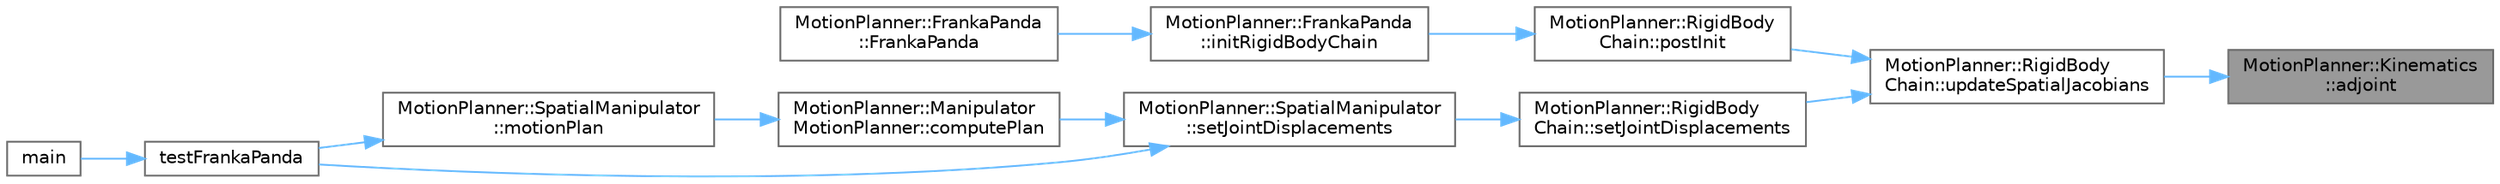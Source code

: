 digraph "MotionPlanner::Kinematics::adjoint"
{
 // LATEX_PDF_SIZE
  bgcolor="transparent";
  edge [fontname=Helvetica,fontsize=10,labelfontname=Helvetica,labelfontsize=10];
  node [fontname=Helvetica,fontsize=10,shape=box,height=0.2,width=0.4];
  rankdir="RL";
  Node1 [label="MotionPlanner::Kinematics\l::adjoint",height=0.2,width=0.4,color="gray40", fillcolor="grey60", style="filled", fontcolor="black",tooltip=" "];
  Node1 -> Node2 [dir="back",color="steelblue1",style="solid"];
  Node2 [label="MotionPlanner::RigidBody\lChain::updateSpatialJacobians",height=0.2,width=0.4,color="grey40", fillcolor="white", style="filled",URL="$class_motion_planner_1_1_rigid_body_chain.html#aed9df3426edd5ea9eedbe26883954074",tooltip=" "];
  Node2 -> Node3 [dir="back",color="steelblue1",style="solid"];
  Node3 [label="MotionPlanner::RigidBody\lChain::postInit",height=0.2,width=0.4,color="grey40", fillcolor="white", style="filled",URL="$class_motion_planner_1_1_rigid_body_chain.html#a8b28ad053be712328c6b9499dc7c5e89",tooltip=" "];
  Node3 -> Node4 [dir="back",color="steelblue1",style="solid"];
  Node4 [label="MotionPlanner::FrankaPanda\l::initRigidBodyChain",height=0.2,width=0.4,color="grey40", fillcolor="white", style="filled",URL="$class_motion_planner_1_1_franka_panda.html#ad484e778a7dc5083378654a7c3762f79",tooltip=" "];
  Node4 -> Node5 [dir="back",color="steelblue1",style="solid"];
  Node5 [label="MotionPlanner::FrankaPanda\l::FrankaPanda",height=0.2,width=0.4,color="grey40", fillcolor="white", style="filled",URL="$class_motion_planner_1_1_franka_panda.html#abc2d8d43ffbe81ae1799c848575ace18",tooltip=" "];
  Node2 -> Node6 [dir="back",color="steelblue1",style="solid"];
  Node6 [label="MotionPlanner::RigidBody\lChain::setJointDisplacements",height=0.2,width=0.4,color="grey40", fillcolor="white", style="filled",URL="$class_motion_planner_1_1_rigid_body_chain.html#ae2ff7178e007e96bec2a0ece13562178",tooltip=" "];
  Node6 -> Node7 [dir="back",color="steelblue1",style="solid"];
  Node7 [label="MotionPlanner::SpatialManipulator\l::setJointDisplacements",height=0.2,width=0.4,color="grey40", fillcolor="white", style="filled",URL="$class_motion_planner_1_1_spatial_manipulator.html#a5119faa935bc11dc513a5cf8897730a6",tooltip=" "];
  Node7 -> Node8 [dir="back",color="steelblue1",style="solid"];
  Node8 [label="MotionPlanner::Manipulator\lMotionPlanner::computePlan",height=0.2,width=0.4,color="grey40", fillcolor="white", style="filled",URL="$class_motion_planner_1_1_manipulator_motion_planner.html#a9b7171efe0c7bdf5b82c4e99da2cd93a",tooltip=" "];
  Node8 -> Node9 [dir="back",color="steelblue1",style="solid"];
  Node9 [label="MotionPlanner::SpatialManipulator\l::motionPlan",height=0.2,width=0.4,color="grey40", fillcolor="white", style="filled",URL="$class_motion_planner_1_1_spatial_manipulator.html#a957b98e821483a5308bc593eb68a194c",tooltip=" "];
  Node9 -> Node10 [dir="back",color="steelblue1",style="solid"];
  Node10 [label="testFrankaPanda",height=0.2,width=0.4,color="grey40", fillcolor="white", style="filled",URL="$main_8cpp.html#a6cbcdf8cc0f6c0e1374ac9a559f6114f",tooltip=" "];
  Node10 -> Node11 [dir="back",color="steelblue1",style="solid"];
  Node11 [label="main",height=0.2,width=0.4,color="grey40", fillcolor="white", style="filled",URL="$main_8cpp.html#ae66f6b31b5ad750f1fe042a706a4e3d4",tooltip=" "];
  Node7 -> Node10 [dir="back",color="steelblue1",style="solid"];
}
